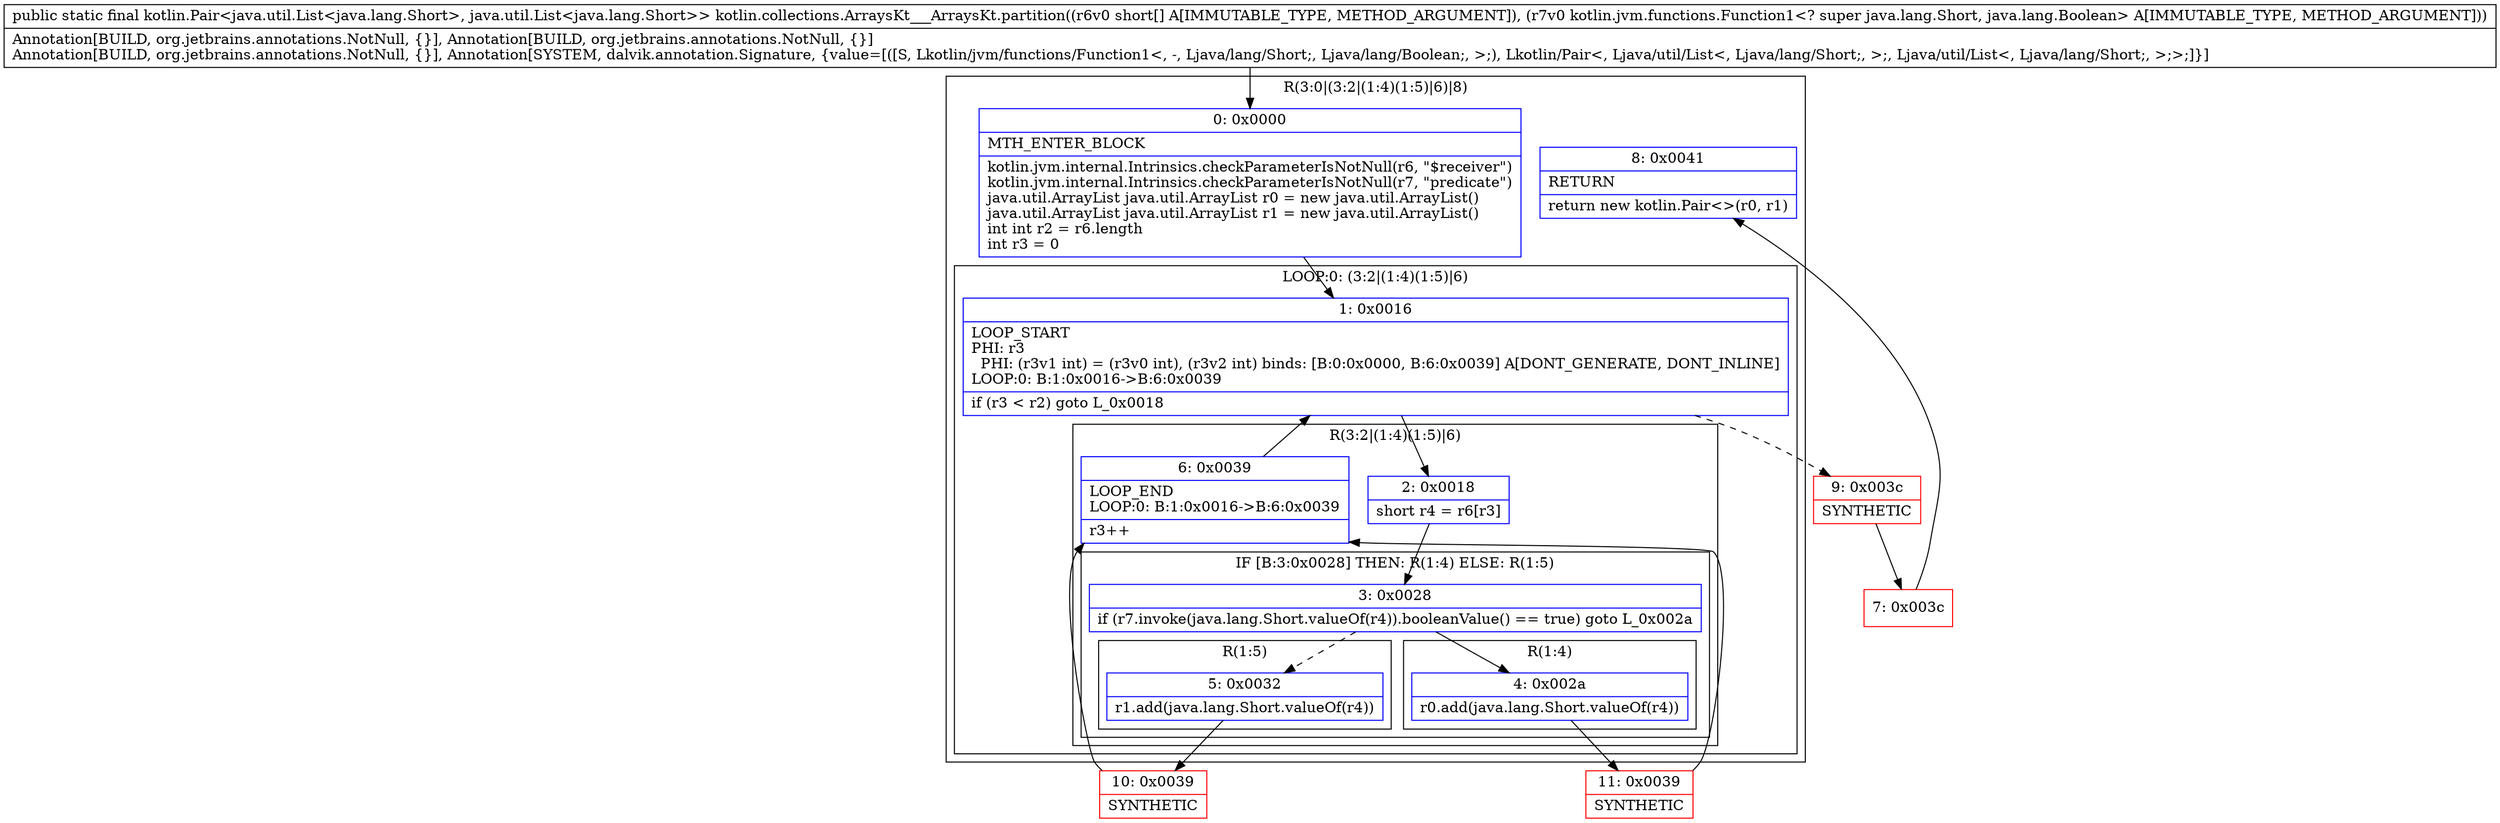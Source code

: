digraph "CFG forkotlin.collections.ArraysKt___ArraysKt.partition([SLkotlin\/jvm\/functions\/Function1;)Lkotlin\/Pair;" {
subgraph cluster_Region_35343539 {
label = "R(3:0|(3:2|(1:4)(1:5)|6)|8)";
node [shape=record,color=blue];
Node_0 [shape=record,label="{0\:\ 0x0000|MTH_ENTER_BLOCK\l|kotlin.jvm.internal.Intrinsics.checkParameterIsNotNull(r6, \"$receiver\")\lkotlin.jvm.internal.Intrinsics.checkParameterIsNotNull(r7, \"predicate\")\ljava.util.ArrayList java.util.ArrayList r0 = new java.util.ArrayList()\ljava.util.ArrayList java.util.ArrayList r1 = new java.util.ArrayList()\lint int r2 = r6.length\lint r3 = 0\l}"];
subgraph cluster_LoopRegion_611983107 {
label = "LOOP:0: (3:2|(1:4)(1:5)|6)";
node [shape=record,color=blue];
Node_1 [shape=record,label="{1\:\ 0x0016|LOOP_START\lPHI: r3 \l  PHI: (r3v1 int) = (r3v0 int), (r3v2 int) binds: [B:0:0x0000, B:6:0x0039] A[DONT_GENERATE, DONT_INLINE]\lLOOP:0: B:1:0x0016\-\>B:6:0x0039\l|if (r3 \< r2) goto L_0x0018\l}"];
subgraph cluster_Region_1898550474 {
label = "R(3:2|(1:4)(1:5)|6)";
node [shape=record,color=blue];
Node_2 [shape=record,label="{2\:\ 0x0018|short r4 = r6[r3]\l}"];
subgraph cluster_IfRegion_1974716746 {
label = "IF [B:3:0x0028] THEN: R(1:4) ELSE: R(1:5)";
node [shape=record,color=blue];
Node_3 [shape=record,label="{3\:\ 0x0028|if (r7.invoke(java.lang.Short.valueOf(r4)).booleanValue() == true) goto L_0x002a\l}"];
subgraph cluster_Region_1102616083 {
label = "R(1:4)";
node [shape=record,color=blue];
Node_4 [shape=record,label="{4\:\ 0x002a|r0.add(java.lang.Short.valueOf(r4))\l}"];
}
subgraph cluster_Region_439209492 {
label = "R(1:5)";
node [shape=record,color=blue];
Node_5 [shape=record,label="{5\:\ 0x0032|r1.add(java.lang.Short.valueOf(r4))\l}"];
}
}
Node_6 [shape=record,label="{6\:\ 0x0039|LOOP_END\lLOOP:0: B:1:0x0016\-\>B:6:0x0039\l|r3++\l}"];
}
}
Node_8 [shape=record,label="{8\:\ 0x0041|RETURN\l|return new kotlin.Pair\<\>(r0, r1)\l}"];
}
Node_7 [shape=record,color=red,label="{7\:\ 0x003c}"];
Node_9 [shape=record,color=red,label="{9\:\ 0x003c|SYNTHETIC\l}"];
Node_10 [shape=record,color=red,label="{10\:\ 0x0039|SYNTHETIC\l}"];
Node_11 [shape=record,color=red,label="{11\:\ 0x0039|SYNTHETIC\l}"];
MethodNode[shape=record,label="{public static final kotlin.Pair\<java.util.List\<java.lang.Short\>, java.util.List\<java.lang.Short\>\> kotlin.collections.ArraysKt___ArraysKt.partition((r6v0 short[] A[IMMUTABLE_TYPE, METHOD_ARGUMENT]), (r7v0 kotlin.jvm.functions.Function1\<? super java.lang.Short, java.lang.Boolean\> A[IMMUTABLE_TYPE, METHOD_ARGUMENT]))  | Annotation[BUILD, org.jetbrains.annotations.NotNull, \{\}], Annotation[BUILD, org.jetbrains.annotations.NotNull, \{\}]\lAnnotation[BUILD, org.jetbrains.annotations.NotNull, \{\}], Annotation[SYSTEM, dalvik.annotation.Signature, \{value=[([S, Lkotlin\/jvm\/functions\/Function1\<, \-, Ljava\/lang\/Short;, Ljava\/lang\/Boolean;, \>;), Lkotlin\/Pair\<, Ljava\/util\/List\<, Ljava\/lang\/Short;, \>;, Ljava\/util\/List\<, Ljava\/lang\/Short;, \>;\>;]\}]\l}"];
MethodNode -> Node_0;
Node_0 -> Node_1;
Node_1 -> Node_2;
Node_1 -> Node_9[style=dashed];
Node_2 -> Node_3;
Node_3 -> Node_4;
Node_3 -> Node_5[style=dashed];
Node_4 -> Node_11;
Node_5 -> Node_10;
Node_6 -> Node_1;
Node_7 -> Node_8;
Node_9 -> Node_7;
Node_10 -> Node_6;
Node_11 -> Node_6;
}

